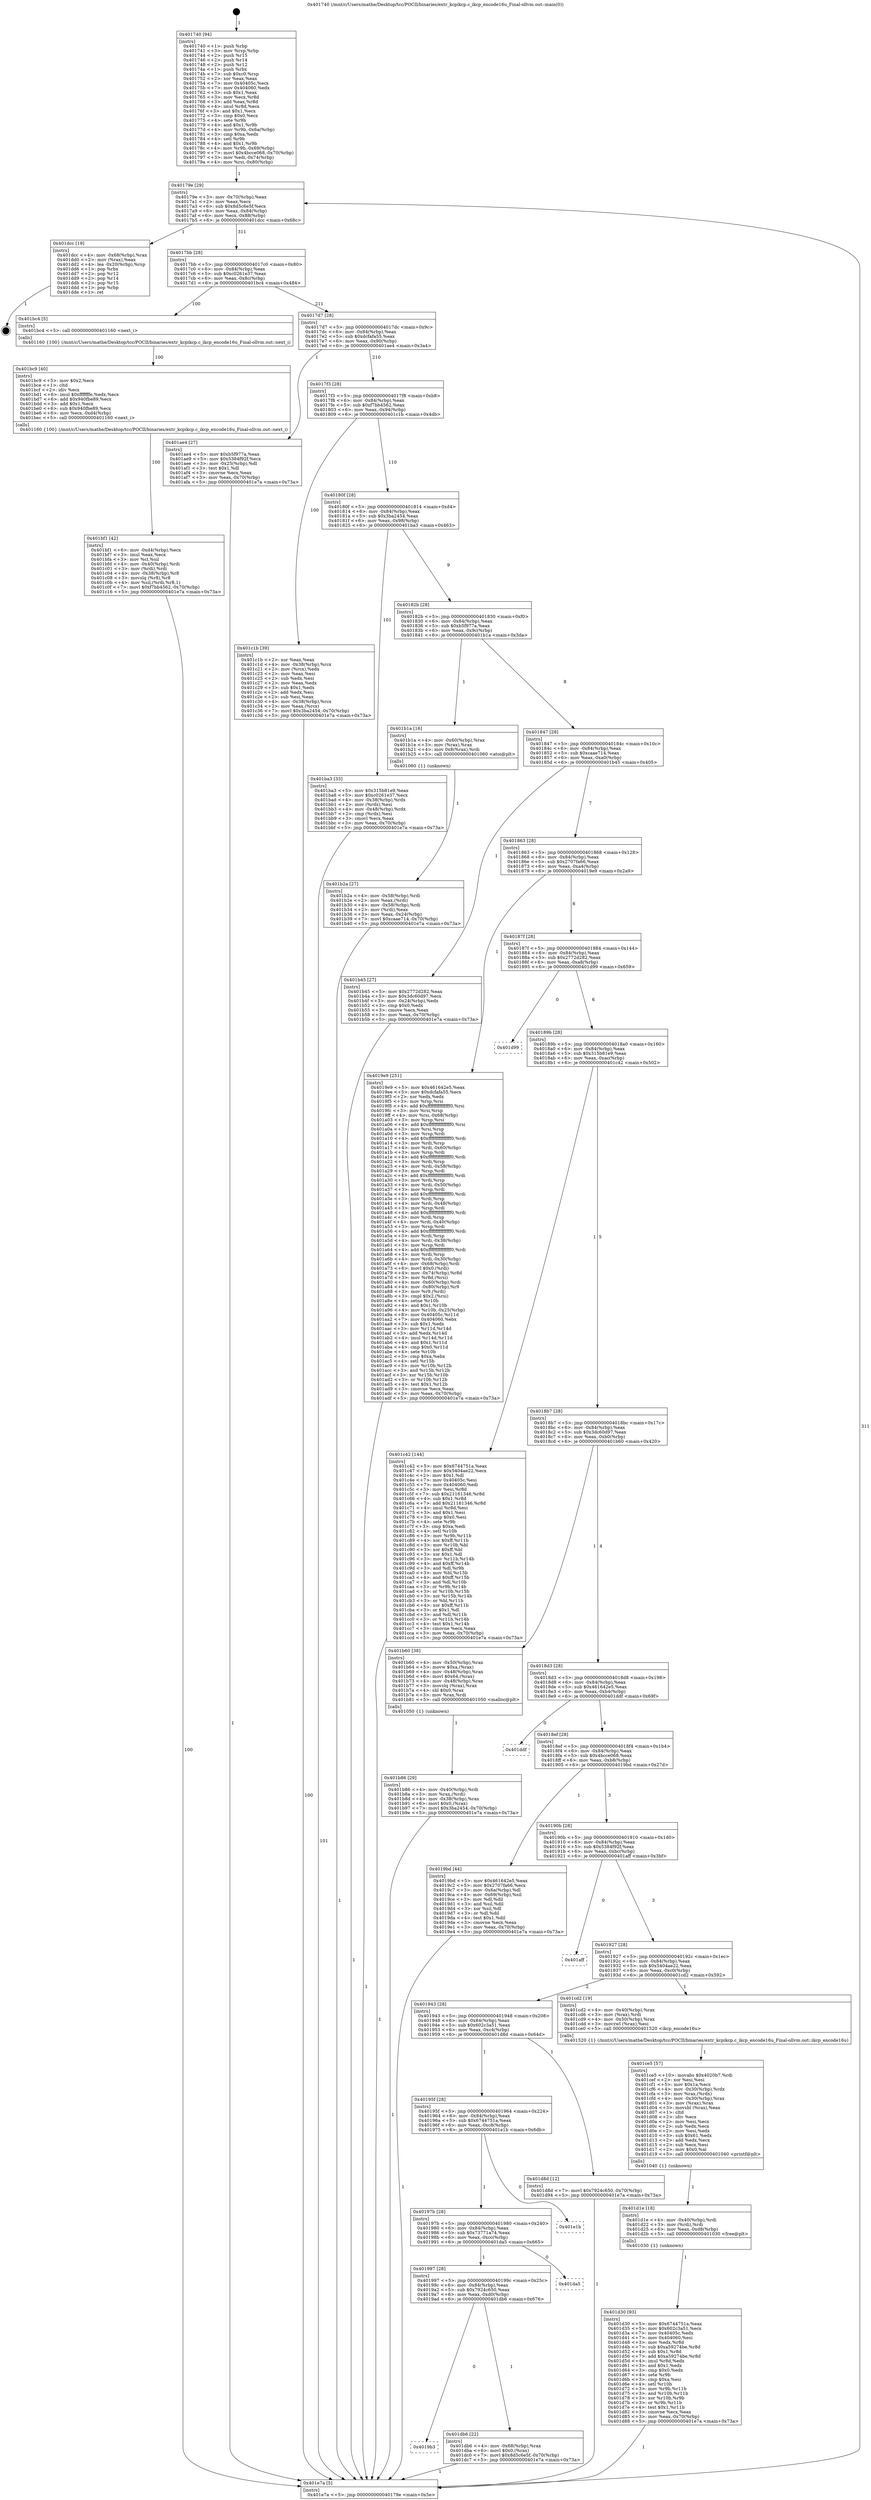 digraph "0x401740" {
  label = "0x401740 (/mnt/c/Users/mathe/Desktop/tcc/POCII/binaries/extr_kcpikcp.c_ikcp_encode16u_Final-ollvm.out::main(0))"
  labelloc = "t"
  node[shape=record]

  Entry [label="",width=0.3,height=0.3,shape=circle,fillcolor=black,style=filled]
  "0x40179e" [label="{
     0x40179e [29]\l
     | [instrs]\l
     &nbsp;&nbsp;0x40179e \<+3\>: mov -0x70(%rbp),%eax\l
     &nbsp;&nbsp;0x4017a1 \<+2\>: mov %eax,%ecx\l
     &nbsp;&nbsp;0x4017a3 \<+6\>: sub $0x8d5c6e5f,%ecx\l
     &nbsp;&nbsp;0x4017a9 \<+6\>: mov %eax,-0x84(%rbp)\l
     &nbsp;&nbsp;0x4017af \<+6\>: mov %ecx,-0x88(%rbp)\l
     &nbsp;&nbsp;0x4017b5 \<+6\>: je 0000000000401dcc \<main+0x68c\>\l
  }"]
  "0x401dcc" [label="{
     0x401dcc [19]\l
     | [instrs]\l
     &nbsp;&nbsp;0x401dcc \<+4\>: mov -0x68(%rbp),%rax\l
     &nbsp;&nbsp;0x401dd0 \<+2\>: mov (%rax),%eax\l
     &nbsp;&nbsp;0x401dd2 \<+4\>: lea -0x20(%rbp),%rsp\l
     &nbsp;&nbsp;0x401dd6 \<+1\>: pop %rbx\l
     &nbsp;&nbsp;0x401dd7 \<+2\>: pop %r12\l
     &nbsp;&nbsp;0x401dd9 \<+2\>: pop %r14\l
     &nbsp;&nbsp;0x401ddb \<+2\>: pop %r15\l
     &nbsp;&nbsp;0x401ddd \<+1\>: pop %rbp\l
     &nbsp;&nbsp;0x401dde \<+1\>: ret\l
  }"]
  "0x4017bb" [label="{
     0x4017bb [28]\l
     | [instrs]\l
     &nbsp;&nbsp;0x4017bb \<+5\>: jmp 00000000004017c0 \<main+0x80\>\l
     &nbsp;&nbsp;0x4017c0 \<+6\>: mov -0x84(%rbp),%eax\l
     &nbsp;&nbsp;0x4017c6 \<+5\>: sub $0xc0261e37,%eax\l
     &nbsp;&nbsp;0x4017cb \<+6\>: mov %eax,-0x8c(%rbp)\l
     &nbsp;&nbsp;0x4017d1 \<+6\>: je 0000000000401bc4 \<main+0x484\>\l
  }"]
  Exit [label="",width=0.3,height=0.3,shape=circle,fillcolor=black,style=filled,peripheries=2]
  "0x401bc4" [label="{
     0x401bc4 [5]\l
     | [instrs]\l
     &nbsp;&nbsp;0x401bc4 \<+5\>: call 0000000000401160 \<next_i\>\l
     | [calls]\l
     &nbsp;&nbsp;0x401160 \{100\} (/mnt/c/Users/mathe/Desktop/tcc/POCII/binaries/extr_kcpikcp.c_ikcp_encode16u_Final-ollvm.out::next_i)\l
  }"]
  "0x4017d7" [label="{
     0x4017d7 [28]\l
     | [instrs]\l
     &nbsp;&nbsp;0x4017d7 \<+5\>: jmp 00000000004017dc \<main+0x9c\>\l
     &nbsp;&nbsp;0x4017dc \<+6\>: mov -0x84(%rbp),%eax\l
     &nbsp;&nbsp;0x4017e2 \<+5\>: sub $0xdcfafa55,%eax\l
     &nbsp;&nbsp;0x4017e7 \<+6\>: mov %eax,-0x90(%rbp)\l
     &nbsp;&nbsp;0x4017ed \<+6\>: je 0000000000401ae4 \<main+0x3a4\>\l
  }"]
  "0x4019b3" [label="{
     0x4019b3\l
  }", style=dashed]
  "0x401ae4" [label="{
     0x401ae4 [27]\l
     | [instrs]\l
     &nbsp;&nbsp;0x401ae4 \<+5\>: mov $0xb5f977a,%eax\l
     &nbsp;&nbsp;0x401ae9 \<+5\>: mov $0x5384f92f,%ecx\l
     &nbsp;&nbsp;0x401aee \<+3\>: mov -0x25(%rbp),%dl\l
     &nbsp;&nbsp;0x401af1 \<+3\>: test $0x1,%dl\l
     &nbsp;&nbsp;0x401af4 \<+3\>: cmovne %ecx,%eax\l
     &nbsp;&nbsp;0x401af7 \<+3\>: mov %eax,-0x70(%rbp)\l
     &nbsp;&nbsp;0x401afa \<+5\>: jmp 0000000000401e7a \<main+0x73a\>\l
  }"]
  "0x4017f3" [label="{
     0x4017f3 [28]\l
     | [instrs]\l
     &nbsp;&nbsp;0x4017f3 \<+5\>: jmp 00000000004017f8 \<main+0xb8\>\l
     &nbsp;&nbsp;0x4017f8 \<+6\>: mov -0x84(%rbp),%eax\l
     &nbsp;&nbsp;0x4017fe \<+5\>: sub $0xf7bb4562,%eax\l
     &nbsp;&nbsp;0x401803 \<+6\>: mov %eax,-0x94(%rbp)\l
     &nbsp;&nbsp;0x401809 \<+6\>: je 0000000000401c1b \<main+0x4db\>\l
  }"]
  "0x401db6" [label="{
     0x401db6 [22]\l
     | [instrs]\l
     &nbsp;&nbsp;0x401db6 \<+4\>: mov -0x68(%rbp),%rax\l
     &nbsp;&nbsp;0x401dba \<+6\>: movl $0x0,(%rax)\l
     &nbsp;&nbsp;0x401dc0 \<+7\>: movl $0x8d5c6e5f,-0x70(%rbp)\l
     &nbsp;&nbsp;0x401dc7 \<+5\>: jmp 0000000000401e7a \<main+0x73a\>\l
  }"]
  "0x401c1b" [label="{
     0x401c1b [39]\l
     | [instrs]\l
     &nbsp;&nbsp;0x401c1b \<+2\>: xor %eax,%eax\l
     &nbsp;&nbsp;0x401c1d \<+4\>: mov -0x38(%rbp),%rcx\l
     &nbsp;&nbsp;0x401c21 \<+2\>: mov (%rcx),%edx\l
     &nbsp;&nbsp;0x401c23 \<+2\>: mov %eax,%esi\l
     &nbsp;&nbsp;0x401c25 \<+2\>: sub %edx,%esi\l
     &nbsp;&nbsp;0x401c27 \<+2\>: mov %eax,%edx\l
     &nbsp;&nbsp;0x401c29 \<+3\>: sub $0x1,%edx\l
     &nbsp;&nbsp;0x401c2c \<+2\>: add %edx,%esi\l
     &nbsp;&nbsp;0x401c2e \<+2\>: sub %esi,%eax\l
     &nbsp;&nbsp;0x401c30 \<+4\>: mov -0x38(%rbp),%rcx\l
     &nbsp;&nbsp;0x401c34 \<+2\>: mov %eax,(%rcx)\l
     &nbsp;&nbsp;0x401c36 \<+7\>: movl $0x3ba2454,-0x70(%rbp)\l
     &nbsp;&nbsp;0x401c3d \<+5\>: jmp 0000000000401e7a \<main+0x73a\>\l
  }"]
  "0x40180f" [label="{
     0x40180f [28]\l
     | [instrs]\l
     &nbsp;&nbsp;0x40180f \<+5\>: jmp 0000000000401814 \<main+0xd4\>\l
     &nbsp;&nbsp;0x401814 \<+6\>: mov -0x84(%rbp),%eax\l
     &nbsp;&nbsp;0x40181a \<+5\>: sub $0x3ba2454,%eax\l
     &nbsp;&nbsp;0x40181f \<+6\>: mov %eax,-0x98(%rbp)\l
     &nbsp;&nbsp;0x401825 \<+6\>: je 0000000000401ba3 \<main+0x463\>\l
  }"]
  "0x401997" [label="{
     0x401997 [28]\l
     | [instrs]\l
     &nbsp;&nbsp;0x401997 \<+5\>: jmp 000000000040199c \<main+0x25c\>\l
     &nbsp;&nbsp;0x40199c \<+6\>: mov -0x84(%rbp),%eax\l
     &nbsp;&nbsp;0x4019a2 \<+5\>: sub $0x7924c650,%eax\l
     &nbsp;&nbsp;0x4019a7 \<+6\>: mov %eax,-0xd0(%rbp)\l
     &nbsp;&nbsp;0x4019ad \<+6\>: je 0000000000401db6 \<main+0x676\>\l
  }"]
  "0x401ba3" [label="{
     0x401ba3 [33]\l
     | [instrs]\l
     &nbsp;&nbsp;0x401ba3 \<+5\>: mov $0x315b81e9,%eax\l
     &nbsp;&nbsp;0x401ba8 \<+5\>: mov $0xc0261e37,%ecx\l
     &nbsp;&nbsp;0x401bad \<+4\>: mov -0x38(%rbp),%rdx\l
     &nbsp;&nbsp;0x401bb1 \<+2\>: mov (%rdx),%esi\l
     &nbsp;&nbsp;0x401bb3 \<+4\>: mov -0x48(%rbp),%rdx\l
     &nbsp;&nbsp;0x401bb7 \<+2\>: cmp (%rdx),%esi\l
     &nbsp;&nbsp;0x401bb9 \<+3\>: cmovl %ecx,%eax\l
     &nbsp;&nbsp;0x401bbc \<+3\>: mov %eax,-0x70(%rbp)\l
     &nbsp;&nbsp;0x401bbf \<+5\>: jmp 0000000000401e7a \<main+0x73a\>\l
  }"]
  "0x40182b" [label="{
     0x40182b [28]\l
     | [instrs]\l
     &nbsp;&nbsp;0x40182b \<+5\>: jmp 0000000000401830 \<main+0xf0\>\l
     &nbsp;&nbsp;0x401830 \<+6\>: mov -0x84(%rbp),%eax\l
     &nbsp;&nbsp;0x401836 \<+5\>: sub $0xb5f977a,%eax\l
     &nbsp;&nbsp;0x40183b \<+6\>: mov %eax,-0x9c(%rbp)\l
     &nbsp;&nbsp;0x401841 \<+6\>: je 0000000000401b1a \<main+0x3da\>\l
  }"]
  "0x401da5" [label="{
     0x401da5\l
  }", style=dashed]
  "0x401b1a" [label="{
     0x401b1a [16]\l
     | [instrs]\l
     &nbsp;&nbsp;0x401b1a \<+4\>: mov -0x60(%rbp),%rax\l
     &nbsp;&nbsp;0x401b1e \<+3\>: mov (%rax),%rax\l
     &nbsp;&nbsp;0x401b21 \<+4\>: mov 0x8(%rax),%rdi\l
     &nbsp;&nbsp;0x401b25 \<+5\>: call 0000000000401060 \<atoi@plt\>\l
     | [calls]\l
     &nbsp;&nbsp;0x401060 \{1\} (unknown)\l
  }"]
  "0x401847" [label="{
     0x401847 [28]\l
     | [instrs]\l
     &nbsp;&nbsp;0x401847 \<+5\>: jmp 000000000040184c \<main+0x10c\>\l
     &nbsp;&nbsp;0x40184c \<+6\>: mov -0x84(%rbp),%eax\l
     &nbsp;&nbsp;0x401852 \<+5\>: sub $0xcaae714,%eax\l
     &nbsp;&nbsp;0x401857 \<+6\>: mov %eax,-0xa0(%rbp)\l
     &nbsp;&nbsp;0x40185d \<+6\>: je 0000000000401b45 \<main+0x405\>\l
  }"]
  "0x40197b" [label="{
     0x40197b [28]\l
     | [instrs]\l
     &nbsp;&nbsp;0x40197b \<+5\>: jmp 0000000000401980 \<main+0x240\>\l
     &nbsp;&nbsp;0x401980 \<+6\>: mov -0x84(%rbp),%eax\l
     &nbsp;&nbsp;0x401986 \<+5\>: sub $0x73771a74,%eax\l
     &nbsp;&nbsp;0x40198b \<+6\>: mov %eax,-0xcc(%rbp)\l
     &nbsp;&nbsp;0x401991 \<+6\>: je 0000000000401da5 \<main+0x665\>\l
  }"]
  "0x401b45" [label="{
     0x401b45 [27]\l
     | [instrs]\l
     &nbsp;&nbsp;0x401b45 \<+5\>: mov $0x2772d282,%eax\l
     &nbsp;&nbsp;0x401b4a \<+5\>: mov $0x3dc60d97,%ecx\l
     &nbsp;&nbsp;0x401b4f \<+3\>: mov -0x24(%rbp),%edx\l
     &nbsp;&nbsp;0x401b52 \<+3\>: cmp $0x0,%edx\l
     &nbsp;&nbsp;0x401b55 \<+3\>: cmove %ecx,%eax\l
     &nbsp;&nbsp;0x401b58 \<+3\>: mov %eax,-0x70(%rbp)\l
     &nbsp;&nbsp;0x401b5b \<+5\>: jmp 0000000000401e7a \<main+0x73a\>\l
  }"]
  "0x401863" [label="{
     0x401863 [28]\l
     | [instrs]\l
     &nbsp;&nbsp;0x401863 \<+5\>: jmp 0000000000401868 \<main+0x128\>\l
     &nbsp;&nbsp;0x401868 \<+6\>: mov -0x84(%rbp),%eax\l
     &nbsp;&nbsp;0x40186e \<+5\>: sub $0x2707fa66,%eax\l
     &nbsp;&nbsp;0x401873 \<+6\>: mov %eax,-0xa4(%rbp)\l
     &nbsp;&nbsp;0x401879 \<+6\>: je 00000000004019e9 \<main+0x2a9\>\l
  }"]
  "0x401e1b" [label="{
     0x401e1b\l
  }", style=dashed]
  "0x4019e9" [label="{
     0x4019e9 [251]\l
     | [instrs]\l
     &nbsp;&nbsp;0x4019e9 \<+5\>: mov $0x461642e5,%eax\l
     &nbsp;&nbsp;0x4019ee \<+5\>: mov $0xdcfafa55,%ecx\l
     &nbsp;&nbsp;0x4019f3 \<+2\>: xor %edx,%edx\l
     &nbsp;&nbsp;0x4019f5 \<+3\>: mov %rsp,%rsi\l
     &nbsp;&nbsp;0x4019f8 \<+4\>: add $0xfffffffffffffff0,%rsi\l
     &nbsp;&nbsp;0x4019fc \<+3\>: mov %rsi,%rsp\l
     &nbsp;&nbsp;0x4019ff \<+4\>: mov %rsi,-0x68(%rbp)\l
     &nbsp;&nbsp;0x401a03 \<+3\>: mov %rsp,%rsi\l
     &nbsp;&nbsp;0x401a06 \<+4\>: add $0xfffffffffffffff0,%rsi\l
     &nbsp;&nbsp;0x401a0a \<+3\>: mov %rsi,%rsp\l
     &nbsp;&nbsp;0x401a0d \<+3\>: mov %rsp,%rdi\l
     &nbsp;&nbsp;0x401a10 \<+4\>: add $0xfffffffffffffff0,%rdi\l
     &nbsp;&nbsp;0x401a14 \<+3\>: mov %rdi,%rsp\l
     &nbsp;&nbsp;0x401a17 \<+4\>: mov %rdi,-0x60(%rbp)\l
     &nbsp;&nbsp;0x401a1b \<+3\>: mov %rsp,%rdi\l
     &nbsp;&nbsp;0x401a1e \<+4\>: add $0xfffffffffffffff0,%rdi\l
     &nbsp;&nbsp;0x401a22 \<+3\>: mov %rdi,%rsp\l
     &nbsp;&nbsp;0x401a25 \<+4\>: mov %rdi,-0x58(%rbp)\l
     &nbsp;&nbsp;0x401a29 \<+3\>: mov %rsp,%rdi\l
     &nbsp;&nbsp;0x401a2c \<+4\>: add $0xfffffffffffffff0,%rdi\l
     &nbsp;&nbsp;0x401a30 \<+3\>: mov %rdi,%rsp\l
     &nbsp;&nbsp;0x401a33 \<+4\>: mov %rdi,-0x50(%rbp)\l
     &nbsp;&nbsp;0x401a37 \<+3\>: mov %rsp,%rdi\l
     &nbsp;&nbsp;0x401a3a \<+4\>: add $0xfffffffffffffff0,%rdi\l
     &nbsp;&nbsp;0x401a3e \<+3\>: mov %rdi,%rsp\l
     &nbsp;&nbsp;0x401a41 \<+4\>: mov %rdi,-0x48(%rbp)\l
     &nbsp;&nbsp;0x401a45 \<+3\>: mov %rsp,%rdi\l
     &nbsp;&nbsp;0x401a48 \<+4\>: add $0xfffffffffffffff0,%rdi\l
     &nbsp;&nbsp;0x401a4c \<+3\>: mov %rdi,%rsp\l
     &nbsp;&nbsp;0x401a4f \<+4\>: mov %rdi,-0x40(%rbp)\l
     &nbsp;&nbsp;0x401a53 \<+3\>: mov %rsp,%rdi\l
     &nbsp;&nbsp;0x401a56 \<+4\>: add $0xfffffffffffffff0,%rdi\l
     &nbsp;&nbsp;0x401a5a \<+3\>: mov %rdi,%rsp\l
     &nbsp;&nbsp;0x401a5d \<+4\>: mov %rdi,-0x38(%rbp)\l
     &nbsp;&nbsp;0x401a61 \<+3\>: mov %rsp,%rdi\l
     &nbsp;&nbsp;0x401a64 \<+4\>: add $0xfffffffffffffff0,%rdi\l
     &nbsp;&nbsp;0x401a68 \<+3\>: mov %rdi,%rsp\l
     &nbsp;&nbsp;0x401a6b \<+4\>: mov %rdi,-0x30(%rbp)\l
     &nbsp;&nbsp;0x401a6f \<+4\>: mov -0x68(%rbp),%rdi\l
     &nbsp;&nbsp;0x401a73 \<+6\>: movl $0x0,(%rdi)\l
     &nbsp;&nbsp;0x401a79 \<+4\>: mov -0x74(%rbp),%r8d\l
     &nbsp;&nbsp;0x401a7d \<+3\>: mov %r8d,(%rsi)\l
     &nbsp;&nbsp;0x401a80 \<+4\>: mov -0x60(%rbp),%rdi\l
     &nbsp;&nbsp;0x401a84 \<+4\>: mov -0x80(%rbp),%r9\l
     &nbsp;&nbsp;0x401a88 \<+3\>: mov %r9,(%rdi)\l
     &nbsp;&nbsp;0x401a8b \<+3\>: cmpl $0x2,(%rsi)\l
     &nbsp;&nbsp;0x401a8e \<+4\>: setne %r10b\l
     &nbsp;&nbsp;0x401a92 \<+4\>: and $0x1,%r10b\l
     &nbsp;&nbsp;0x401a96 \<+4\>: mov %r10b,-0x25(%rbp)\l
     &nbsp;&nbsp;0x401a9a \<+8\>: mov 0x40405c,%r11d\l
     &nbsp;&nbsp;0x401aa2 \<+7\>: mov 0x404060,%ebx\l
     &nbsp;&nbsp;0x401aa9 \<+3\>: sub $0x1,%edx\l
     &nbsp;&nbsp;0x401aac \<+3\>: mov %r11d,%r14d\l
     &nbsp;&nbsp;0x401aaf \<+3\>: add %edx,%r14d\l
     &nbsp;&nbsp;0x401ab2 \<+4\>: imul %r14d,%r11d\l
     &nbsp;&nbsp;0x401ab6 \<+4\>: and $0x1,%r11d\l
     &nbsp;&nbsp;0x401aba \<+4\>: cmp $0x0,%r11d\l
     &nbsp;&nbsp;0x401abe \<+4\>: sete %r10b\l
     &nbsp;&nbsp;0x401ac2 \<+3\>: cmp $0xa,%ebx\l
     &nbsp;&nbsp;0x401ac5 \<+4\>: setl %r15b\l
     &nbsp;&nbsp;0x401ac9 \<+3\>: mov %r10b,%r12b\l
     &nbsp;&nbsp;0x401acc \<+3\>: and %r15b,%r12b\l
     &nbsp;&nbsp;0x401acf \<+3\>: xor %r15b,%r10b\l
     &nbsp;&nbsp;0x401ad2 \<+3\>: or %r10b,%r12b\l
     &nbsp;&nbsp;0x401ad5 \<+4\>: test $0x1,%r12b\l
     &nbsp;&nbsp;0x401ad9 \<+3\>: cmovne %ecx,%eax\l
     &nbsp;&nbsp;0x401adc \<+3\>: mov %eax,-0x70(%rbp)\l
     &nbsp;&nbsp;0x401adf \<+5\>: jmp 0000000000401e7a \<main+0x73a\>\l
  }"]
  "0x40187f" [label="{
     0x40187f [28]\l
     | [instrs]\l
     &nbsp;&nbsp;0x40187f \<+5\>: jmp 0000000000401884 \<main+0x144\>\l
     &nbsp;&nbsp;0x401884 \<+6\>: mov -0x84(%rbp),%eax\l
     &nbsp;&nbsp;0x40188a \<+5\>: sub $0x2772d282,%eax\l
     &nbsp;&nbsp;0x40188f \<+6\>: mov %eax,-0xa8(%rbp)\l
     &nbsp;&nbsp;0x401895 \<+6\>: je 0000000000401d99 \<main+0x659\>\l
  }"]
  "0x40195f" [label="{
     0x40195f [28]\l
     | [instrs]\l
     &nbsp;&nbsp;0x40195f \<+5\>: jmp 0000000000401964 \<main+0x224\>\l
     &nbsp;&nbsp;0x401964 \<+6\>: mov -0x84(%rbp),%eax\l
     &nbsp;&nbsp;0x40196a \<+5\>: sub $0x6744751a,%eax\l
     &nbsp;&nbsp;0x40196f \<+6\>: mov %eax,-0xc8(%rbp)\l
     &nbsp;&nbsp;0x401975 \<+6\>: je 0000000000401e1b \<main+0x6db\>\l
  }"]
  "0x401d99" [label="{
     0x401d99\l
  }", style=dashed]
  "0x40189b" [label="{
     0x40189b [28]\l
     | [instrs]\l
     &nbsp;&nbsp;0x40189b \<+5\>: jmp 00000000004018a0 \<main+0x160\>\l
     &nbsp;&nbsp;0x4018a0 \<+6\>: mov -0x84(%rbp),%eax\l
     &nbsp;&nbsp;0x4018a6 \<+5\>: sub $0x315b81e9,%eax\l
     &nbsp;&nbsp;0x4018ab \<+6\>: mov %eax,-0xac(%rbp)\l
     &nbsp;&nbsp;0x4018b1 \<+6\>: je 0000000000401c42 \<main+0x502\>\l
  }"]
  "0x401d8d" [label="{
     0x401d8d [12]\l
     | [instrs]\l
     &nbsp;&nbsp;0x401d8d \<+7\>: movl $0x7924c650,-0x70(%rbp)\l
     &nbsp;&nbsp;0x401d94 \<+5\>: jmp 0000000000401e7a \<main+0x73a\>\l
  }"]
  "0x401c42" [label="{
     0x401c42 [144]\l
     | [instrs]\l
     &nbsp;&nbsp;0x401c42 \<+5\>: mov $0x6744751a,%eax\l
     &nbsp;&nbsp;0x401c47 \<+5\>: mov $0x5404ae22,%ecx\l
     &nbsp;&nbsp;0x401c4c \<+2\>: mov $0x1,%dl\l
     &nbsp;&nbsp;0x401c4e \<+7\>: mov 0x40405c,%esi\l
     &nbsp;&nbsp;0x401c55 \<+7\>: mov 0x404060,%edi\l
     &nbsp;&nbsp;0x401c5c \<+3\>: mov %esi,%r8d\l
     &nbsp;&nbsp;0x401c5f \<+7\>: sub $0x21161346,%r8d\l
     &nbsp;&nbsp;0x401c66 \<+4\>: sub $0x1,%r8d\l
     &nbsp;&nbsp;0x401c6a \<+7\>: add $0x21161346,%r8d\l
     &nbsp;&nbsp;0x401c71 \<+4\>: imul %r8d,%esi\l
     &nbsp;&nbsp;0x401c75 \<+3\>: and $0x1,%esi\l
     &nbsp;&nbsp;0x401c78 \<+3\>: cmp $0x0,%esi\l
     &nbsp;&nbsp;0x401c7b \<+4\>: sete %r9b\l
     &nbsp;&nbsp;0x401c7f \<+3\>: cmp $0xa,%edi\l
     &nbsp;&nbsp;0x401c82 \<+4\>: setl %r10b\l
     &nbsp;&nbsp;0x401c86 \<+3\>: mov %r9b,%r11b\l
     &nbsp;&nbsp;0x401c89 \<+4\>: xor $0xff,%r11b\l
     &nbsp;&nbsp;0x401c8d \<+3\>: mov %r10b,%bl\l
     &nbsp;&nbsp;0x401c90 \<+3\>: xor $0xff,%bl\l
     &nbsp;&nbsp;0x401c93 \<+3\>: xor $0x1,%dl\l
     &nbsp;&nbsp;0x401c96 \<+3\>: mov %r11b,%r14b\l
     &nbsp;&nbsp;0x401c99 \<+4\>: and $0xff,%r14b\l
     &nbsp;&nbsp;0x401c9d \<+3\>: and %dl,%r9b\l
     &nbsp;&nbsp;0x401ca0 \<+3\>: mov %bl,%r15b\l
     &nbsp;&nbsp;0x401ca3 \<+4\>: and $0xff,%r15b\l
     &nbsp;&nbsp;0x401ca7 \<+3\>: and %dl,%r10b\l
     &nbsp;&nbsp;0x401caa \<+3\>: or %r9b,%r14b\l
     &nbsp;&nbsp;0x401cad \<+3\>: or %r10b,%r15b\l
     &nbsp;&nbsp;0x401cb0 \<+3\>: xor %r15b,%r14b\l
     &nbsp;&nbsp;0x401cb3 \<+3\>: or %bl,%r11b\l
     &nbsp;&nbsp;0x401cb6 \<+4\>: xor $0xff,%r11b\l
     &nbsp;&nbsp;0x401cba \<+3\>: or $0x1,%dl\l
     &nbsp;&nbsp;0x401cbd \<+3\>: and %dl,%r11b\l
     &nbsp;&nbsp;0x401cc0 \<+3\>: or %r11b,%r14b\l
     &nbsp;&nbsp;0x401cc3 \<+4\>: test $0x1,%r14b\l
     &nbsp;&nbsp;0x401cc7 \<+3\>: cmovne %ecx,%eax\l
     &nbsp;&nbsp;0x401cca \<+3\>: mov %eax,-0x70(%rbp)\l
     &nbsp;&nbsp;0x401ccd \<+5\>: jmp 0000000000401e7a \<main+0x73a\>\l
  }"]
  "0x4018b7" [label="{
     0x4018b7 [28]\l
     | [instrs]\l
     &nbsp;&nbsp;0x4018b7 \<+5\>: jmp 00000000004018bc \<main+0x17c\>\l
     &nbsp;&nbsp;0x4018bc \<+6\>: mov -0x84(%rbp),%eax\l
     &nbsp;&nbsp;0x4018c2 \<+5\>: sub $0x3dc60d97,%eax\l
     &nbsp;&nbsp;0x4018c7 \<+6\>: mov %eax,-0xb0(%rbp)\l
     &nbsp;&nbsp;0x4018cd \<+6\>: je 0000000000401b60 \<main+0x420\>\l
  }"]
  "0x401d30" [label="{
     0x401d30 [93]\l
     | [instrs]\l
     &nbsp;&nbsp;0x401d30 \<+5\>: mov $0x6744751a,%eax\l
     &nbsp;&nbsp;0x401d35 \<+5\>: mov $0x602c3a51,%ecx\l
     &nbsp;&nbsp;0x401d3a \<+7\>: mov 0x40405c,%edx\l
     &nbsp;&nbsp;0x401d41 \<+7\>: mov 0x404060,%esi\l
     &nbsp;&nbsp;0x401d48 \<+3\>: mov %edx,%r8d\l
     &nbsp;&nbsp;0x401d4b \<+7\>: sub $0xa59274be,%r8d\l
     &nbsp;&nbsp;0x401d52 \<+4\>: sub $0x1,%r8d\l
     &nbsp;&nbsp;0x401d56 \<+7\>: add $0xa59274be,%r8d\l
     &nbsp;&nbsp;0x401d5d \<+4\>: imul %r8d,%edx\l
     &nbsp;&nbsp;0x401d61 \<+3\>: and $0x1,%edx\l
     &nbsp;&nbsp;0x401d64 \<+3\>: cmp $0x0,%edx\l
     &nbsp;&nbsp;0x401d67 \<+4\>: sete %r9b\l
     &nbsp;&nbsp;0x401d6b \<+3\>: cmp $0xa,%esi\l
     &nbsp;&nbsp;0x401d6e \<+4\>: setl %r10b\l
     &nbsp;&nbsp;0x401d72 \<+3\>: mov %r9b,%r11b\l
     &nbsp;&nbsp;0x401d75 \<+3\>: and %r10b,%r11b\l
     &nbsp;&nbsp;0x401d78 \<+3\>: xor %r10b,%r9b\l
     &nbsp;&nbsp;0x401d7b \<+3\>: or %r9b,%r11b\l
     &nbsp;&nbsp;0x401d7e \<+4\>: test $0x1,%r11b\l
     &nbsp;&nbsp;0x401d82 \<+3\>: cmovne %ecx,%eax\l
     &nbsp;&nbsp;0x401d85 \<+3\>: mov %eax,-0x70(%rbp)\l
     &nbsp;&nbsp;0x401d88 \<+5\>: jmp 0000000000401e7a \<main+0x73a\>\l
  }"]
  "0x401b60" [label="{
     0x401b60 [38]\l
     | [instrs]\l
     &nbsp;&nbsp;0x401b60 \<+4\>: mov -0x50(%rbp),%rax\l
     &nbsp;&nbsp;0x401b64 \<+5\>: movw $0xa,(%rax)\l
     &nbsp;&nbsp;0x401b69 \<+4\>: mov -0x48(%rbp),%rax\l
     &nbsp;&nbsp;0x401b6d \<+6\>: movl $0x64,(%rax)\l
     &nbsp;&nbsp;0x401b73 \<+4\>: mov -0x48(%rbp),%rax\l
     &nbsp;&nbsp;0x401b77 \<+3\>: movslq (%rax),%rax\l
     &nbsp;&nbsp;0x401b7a \<+4\>: shl $0x0,%rax\l
     &nbsp;&nbsp;0x401b7e \<+3\>: mov %rax,%rdi\l
     &nbsp;&nbsp;0x401b81 \<+5\>: call 0000000000401050 \<malloc@plt\>\l
     | [calls]\l
     &nbsp;&nbsp;0x401050 \{1\} (unknown)\l
  }"]
  "0x4018d3" [label="{
     0x4018d3 [28]\l
     | [instrs]\l
     &nbsp;&nbsp;0x4018d3 \<+5\>: jmp 00000000004018d8 \<main+0x198\>\l
     &nbsp;&nbsp;0x4018d8 \<+6\>: mov -0x84(%rbp),%eax\l
     &nbsp;&nbsp;0x4018de \<+5\>: sub $0x461642e5,%eax\l
     &nbsp;&nbsp;0x4018e3 \<+6\>: mov %eax,-0xb4(%rbp)\l
     &nbsp;&nbsp;0x4018e9 \<+6\>: je 0000000000401ddf \<main+0x69f\>\l
  }"]
  "0x401d1e" [label="{
     0x401d1e [18]\l
     | [instrs]\l
     &nbsp;&nbsp;0x401d1e \<+4\>: mov -0x40(%rbp),%rdi\l
     &nbsp;&nbsp;0x401d22 \<+3\>: mov (%rdi),%rdi\l
     &nbsp;&nbsp;0x401d25 \<+6\>: mov %eax,-0xd8(%rbp)\l
     &nbsp;&nbsp;0x401d2b \<+5\>: call 0000000000401030 \<free@plt\>\l
     | [calls]\l
     &nbsp;&nbsp;0x401030 \{1\} (unknown)\l
  }"]
  "0x401ddf" [label="{
     0x401ddf\l
  }", style=dashed]
  "0x4018ef" [label="{
     0x4018ef [28]\l
     | [instrs]\l
     &nbsp;&nbsp;0x4018ef \<+5\>: jmp 00000000004018f4 \<main+0x1b4\>\l
     &nbsp;&nbsp;0x4018f4 \<+6\>: mov -0x84(%rbp),%eax\l
     &nbsp;&nbsp;0x4018fa \<+5\>: sub $0x4bcce068,%eax\l
     &nbsp;&nbsp;0x4018ff \<+6\>: mov %eax,-0xb8(%rbp)\l
     &nbsp;&nbsp;0x401905 \<+6\>: je 00000000004019bd \<main+0x27d\>\l
  }"]
  "0x401ce5" [label="{
     0x401ce5 [57]\l
     | [instrs]\l
     &nbsp;&nbsp;0x401ce5 \<+10\>: movabs $0x4020b7,%rdi\l
     &nbsp;&nbsp;0x401cef \<+2\>: xor %esi,%esi\l
     &nbsp;&nbsp;0x401cf1 \<+5\>: mov $0x1a,%ecx\l
     &nbsp;&nbsp;0x401cf6 \<+4\>: mov -0x30(%rbp),%rdx\l
     &nbsp;&nbsp;0x401cfa \<+3\>: mov %rax,(%rdx)\l
     &nbsp;&nbsp;0x401cfd \<+4\>: mov -0x30(%rbp),%rax\l
     &nbsp;&nbsp;0x401d01 \<+3\>: mov (%rax),%rax\l
     &nbsp;&nbsp;0x401d04 \<+3\>: movsbl (%rax),%eax\l
     &nbsp;&nbsp;0x401d07 \<+1\>: cltd\l
     &nbsp;&nbsp;0x401d08 \<+2\>: idiv %ecx\l
     &nbsp;&nbsp;0x401d0a \<+2\>: mov %esi,%ecx\l
     &nbsp;&nbsp;0x401d0c \<+2\>: sub %edx,%ecx\l
     &nbsp;&nbsp;0x401d0e \<+2\>: mov %esi,%edx\l
     &nbsp;&nbsp;0x401d10 \<+3\>: sub $0x61,%edx\l
     &nbsp;&nbsp;0x401d13 \<+2\>: add %edx,%ecx\l
     &nbsp;&nbsp;0x401d15 \<+2\>: sub %ecx,%esi\l
     &nbsp;&nbsp;0x401d17 \<+2\>: mov $0x0,%al\l
     &nbsp;&nbsp;0x401d19 \<+5\>: call 0000000000401040 \<printf@plt\>\l
     | [calls]\l
     &nbsp;&nbsp;0x401040 \{1\} (unknown)\l
  }"]
  "0x4019bd" [label="{
     0x4019bd [44]\l
     | [instrs]\l
     &nbsp;&nbsp;0x4019bd \<+5\>: mov $0x461642e5,%eax\l
     &nbsp;&nbsp;0x4019c2 \<+5\>: mov $0x2707fa66,%ecx\l
     &nbsp;&nbsp;0x4019c7 \<+3\>: mov -0x6a(%rbp),%dl\l
     &nbsp;&nbsp;0x4019ca \<+4\>: mov -0x69(%rbp),%sil\l
     &nbsp;&nbsp;0x4019ce \<+3\>: mov %dl,%dil\l
     &nbsp;&nbsp;0x4019d1 \<+3\>: and %sil,%dil\l
     &nbsp;&nbsp;0x4019d4 \<+3\>: xor %sil,%dl\l
     &nbsp;&nbsp;0x4019d7 \<+3\>: or %dl,%dil\l
     &nbsp;&nbsp;0x4019da \<+4\>: test $0x1,%dil\l
     &nbsp;&nbsp;0x4019de \<+3\>: cmovne %ecx,%eax\l
     &nbsp;&nbsp;0x4019e1 \<+3\>: mov %eax,-0x70(%rbp)\l
     &nbsp;&nbsp;0x4019e4 \<+5\>: jmp 0000000000401e7a \<main+0x73a\>\l
  }"]
  "0x40190b" [label="{
     0x40190b [28]\l
     | [instrs]\l
     &nbsp;&nbsp;0x40190b \<+5\>: jmp 0000000000401910 \<main+0x1d0\>\l
     &nbsp;&nbsp;0x401910 \<+6\>: mov -0x84(%rbp),%eax\l
     &nbsp;&nbsp;0x401916 \<+5\>: sub $0x5384f92f,%eax\l
     &nbsp;&nbsp;0x40191b \<+6\>: mov %eax,-0xbc(%rbp)\l
     &nbsp;&nbsp;0x401921 \<+6\>: je 0000000000401aff \<main+0x3bf\>\l
  }"]
  "0x401e7a" [label="{
     0x401e7a [5]\l
     | [instrs]\l
     &nbsp;&nbsp;0x401e7a \<+5\>: jmp 000000000040179e \<main+0x5e\>\l
  }"]
  "0x401740" [label="{
     0x401740 [94]\l
     | [instrs]\l
     &nbsp;&nbsp;0x401740 \<+1\>: push %rbp\l
     &nbsp;&nbsp;0x401741 \<+3\>: mov %rsp,%rbp\l
     &nbsp;&nbsp;0x401744 \<+2\>: push %r15\l
     &nbsp;&nbsp;0x401746 \<+2\>: push %r14\l
     &nbsp;&nbsp;0x401748 \<+2\>: push %r12\l
     &nbsp;&nbsp;0x40174a \<+1\>: push %rbx\l
     &nbsp;&nbsp;0x40174b \<+7\>: sub $0xc0,%rsp\l
     &nbsp;&nbsp;0x401752 \<+2\>: xor %eax,%eax\l
     &nbsp;&nbsp;0x401754 \<+7\>: mov 0x40405c,%ecx\l
     &nbsp;&nbsp;0x40175b \<+7\>: mov 0x404060,%edx\l
     &nbsp;&nbsp;0x401762 \<+3\>: sub $0x1,%eax\l
     &nbsp;&nbsp;0x401765 \<+3\>: mov %ecx,%r8d\l
     &nbsp;&nbsp;0x401768 \<+3\>: add %eax,%r8d\l
     &nbsp;&nbsp;0x40176b \<+4\>: imul %r8d,%ecx\l
     &nbsp;&nbsp;0x40176f \<+3\>: and $0x1,%ecx\l
     &nbsp;&nbsp;0x401772 \<+3\>: cmp $0x0,%ecx\l
     &nbsp;&nbsp;0x401775 \<+4\>: sete %r9b\l
     &nbsp;&nbsp;0x401779 \<+4\>: and $0x1,%r9b\l
     &nbsp;&nbsp;0x40177d \<+4\>: mov %r9b,-0x6a(%rbp)\l
     &nbsp;&nbsp;0x401781 \<+3\>: cmp $0xa,%edx\l
     &nbsp;&nbsp;0x401784 \<+4\>: setl %r9b\l
     &nbsp;&nbsp;0x401788 \<+4\>: and $0x1,%r9b\l
     &nbsp;&nbsp;0x40178c \<+4\>: mov %r9b,-0x69(%rbp)\l
     &nbsp;&nbsp;0x401790 \<+7\>: movl $0x4bcce068,-0x70(%rbp)\l
     &nbsp;&nbsp;0x401797 \<+3\>: mov %edi,-0x74(%rbp)\l
     &nbsp;&nbsp;0x40179a \<+4\>: mov %rsi,-0x80(%rbp)\l
  }"]
  "0x401943" [label="{
     0x401943 [28]\l
     | [instrs]\l
     &nbsp;&nbsp;0x401943 \<+5\>: jmp 0000000000401948 \<main+0x208\>\l
     &nbsp;&nbsp;0x401948 \<+6\>: mov -0x84(%rbp),%eax\l
     &nbsp;&nbsp;0x40194e \<+5\>: sub $0x602c3a51,%eax\l
     &nbsp;&nbsp;0x401953 \<+6\>: mov %eax,-0xc4(%rbp)\l
     &nbsp;&nbsp;0x401959 \<+6\>: je 0000000000401d8d \<main+0x64d\>\l
  }"]
  "0x401b2a" [label="{
     0x401b2a [27]\l
     | [instrs]\l
     &nbsp;&nbsp;0x401b2a \<+4\>: mov -0x58(%rbp),%rdi\l
     &nbsp;&nbsp;0x401b2e \<+2\>: mov %eax,(%rdi)\l
     &nbsp;&nbsp;0x401b30 \<+4\>: mov -0x58(%rbp),%rdi\l
     &nbsp;&nbsp;0x401b34 \<+2\>: mov (%rdi),%eax\l
     &nbsp;&nbsp;0x401b36 \<+3\>: mov %eax,-0x24(%rbp)\l
     &nbsp;&nbsp;0x401b39 \<+7\>: movl $0xcaae714,-0x70(%rbp)\l
     &nbsp;&nbsp;0x401b40 \<+5\>: jmp 0000000000401e7a \<main+0x73a\>\l
  }"]
  "0x401b86" [label="{
     0x401b86 [29]\l
     | [instrs]\l
     &nbsp;&nbsp;0x401b86 \<+4\>: mov -0x40(%rbp),%rdi\l
     &nbsp;&nbsp;0x401b8a \<+3\>: mov %rax,(%rdi)\l
     &nbsp;&nbsp;0x401b8d \<+4\>: mov -0x38(%rbp),%rax\l
     &nbsp;&nbsp;0x401b91 \<+6\>: movl $0x0,(%rax)\l
     &nbsp;&nbsp;0x401b97 \<+7\>: movl $0x3ba2454,-0x70(%rbp)\l
     &nbsp;&nbsp;0x401b9e \<+5\>: jmp 0000000000401e7a \<main+0x73a\>\l
  }"]
  "0x401bc9" [label="{
     0x401bc9 [40]\l
     | [instrs]\l
     &nbsp;&nbsp;0x401bc9 \<+5\>: mov $0x2,%ecx\l
     &nbsp;&nbsp;0x401bce \<+1\>: cltd\l
     &nbsp;&nbsp;0x401bcf \<+2\>: idiv %ecx\l
     &nbsp;&nbsp;0x401bd1 \<+6\>: imul $0xfffffffe,%edx,%ecx\l
     &nbsp;&nbsp;0x401bd7 \<+6\>: add $0x940fbe89,%ecx\l
     &nbsp;&nbsp;0x401bdd \<+3\>: add $0x1,%ecx\l
     &nbsp;&nbsp;0x401be0 \<+6\>: sub $0x940fbe89,%ecx\l
     &nbsp;&nbsp;0x401be6 \<+6\>: mov %ecx,-0xd4(%rbp)\l
     &nbsp;&nbsp;0x401bec \<+5\>: call 0000000000401160 \<next_i\>\l
     | [calls]\l
     &nbsp;&nbsp;0x401160 \{100\} (/mnt/c/Users/mathe/Desktop/tcc/POCII/binaries/extr_kcpikcp.c_ikcp_encode16u_Final-ollvm.out::next_i)\l
  }"]
  "0x401bf1" [label="{
     0x401bf1 [42]\l
     | [instrs]\l
     &nbsp;&nbsp;0x401bf1 \<+6\>: mov -0xd4(%rbp),%ecx\l
     &nbsp;&nbsp;0x401bf7 \<+3\>: imul %eax,%ecx\l
     &nbsp;&nbsp;0x401bfa \<+3\>: mov %cl,%sil\l
     &nbsp;&nbsp;0x401bfd \<+4\>: mov -0x40(%rbp),%rdi\l
     &nbsp;&nbsp;0x401c01 \<+3\>: mov (%rdi),%rdi\l
     &nbsp;&nbsp;0x401c04 \<+4\>: mov -0x38(%rbp),%r8\l
     &nbsp;&nbsp;0x401c08 \<+3\>: movslq (%r8),%r8\l
     &nbsp;&nbsp;0x401c0b \<+4\>: mov %sil,(%rdi,%r8,1)\l
     &nbsp;&nbsp;0x401c0f \<+7\>: movl $0xf7bb4562,-0x70(%rbp)\l
     &nbsp;&nbsp;0x401c16 \<+5\>: jmp 0000000000401e7a \<main+0x73a\>\l
  }"]
  "0x401cd2" [label="{
     0x401cd2 [19]\l
     | [instrs]\l
     &nbsp;&nbsp;0x401cd2 \<+4\>: mov -0x40(%rbp),%rax\l
     &nbsp;&nbsp;0x401cd6 \<+3\>: mov (%rax),%rdi\l
     &nbsp;&nbsp;0x401cd9 \<+4\>: mov -0x50(%rbp),%rax\l
     &nbsp;&nbsp;0x401cdd \<+3\>: movzwl (%rax),%esi\l
     &nbsp;&nbsp;0x401ce0 \<+5\>: call 0000000000401520 \<ikcp_encode16u\>\l
     | [calls]\l
     &nbsp;&nbsp;0x401520 \{1\} (/mnt/c/Users/mathe/Desktop/tcc/POCII/binaries/extr_kcpikcp.c_ikcp_encode16u_Final-ollvm.out::ikcp_encode16u)\l
  }"]
  "0x401aff" [label="{
     0x401aff\l
  }", style=dashed]
  "0x401927" [label="{
     0x401927 [28]\l
     | [instrs]\l
     &nbsp;&nbsp;0x401927 \<+5\>: jmp 000000000040192c \<main+0x1ec\>\l
     &nbsp;&nbsp;0x40192c \<+6\>: mov -0x84(%rbp),%eax\l
     &nbsp;&nbsp;0x401932 \<+5\>: sub $0x5404ae22,%eax\l
     &nbsp;&nbsp;0x401937 \<+6\>: mov %eax,-0xc0(%rbp)\l
     &nbsp;&nbsp;0x40193d \<+6\>: je 0000000000401cd2 \<main+0x592\>\l
  }"]
  Entry -> "0x401740" [label=" 1"]
  "0x40179e" -> "0x401dcc" [label=" 1"]
  "0x40179e" -> "0x4017bb" [label=" 311"]
  "0x401dcc" -> Exit [label=" 1"]
  "0x4017bb" -> "0x401bc4" [label=" 100"]
  "0x4017bb" -> "0x4017d7" [label=" 211"]
  "0x401db6" -> "0x401e7a" [label=" 1"]
  "0x4017d7" -> "0x401ae4" [label=" 1"]
  "0x4017d7" -> "0x4017f3" [label=" 210"]
  "0x401997" -> "0x4019b3" [label=" 0"]
  "0x4017f3" -> "0x401c1b" [label=" 100"]
  "0x4017f3" -> "0x40180f" [label=" 110"]
  "0x401997" -> "0x401db6" [label=" 1"]
  "0x40180f" -> "0x401ba3" [label=" 101"]
  "0x40180f" -> "0x40182b" [label=" 9"]
  "0x40197b" -> "0x401997" [label=" 1"]
  "0x40182b" -> "0x401b1a" [label=" 1"]
  "0x40182b" -> "0x401847" [label=" 8"]
  "0x40197b" -> "0x401da5" [label=" 0"]
  "0x401847" -> "0x401b45" [label=" 1"]
  "0x401847" -> "0x401863" [label=" 7"]
  "0x40195f" -> "0x40197b" [label=" 1"]
  "0x401863" -> "0x4019e9" [label=" 1"]
  "0x401863" -> "0x40187f" [label=" 6"]
  "0x40195f" -> "0x401e1b" [label=" 0"]
  "0x40187f" -> "0x401d99" [label=" 0"]
  "0x40187f" -> "0x40189b" [label=" 6"]
  "0x401d8d" -> "0x401e7a" [label=" 1"]
  "0x40189b" -> "0x401c42" [label=" 1"]
  "0x40189b" -> "0x4018b7" [label=" 5"]
  "0x401943" -> "0x40195f" [label=" 1"]
  "0x4018b7" -> "0x401b60" [label=" 1"]
  "0x4018b7" -> "0x4018d3" [label=" 4"]
  "0x401943" -> "0x401d8d" [label=" 1"]
  "0x4018d3" -> "0x401ddf" [label=" 0"]
  "0x4018d3" -> "0x4018ef" [label=" 4"]
  "0x401d30" -> "0x401e7a" [label=" 1"]
  "0x4018ef" -> "0x4019bd" [label=" 1"]
  "0x4018ef" -> "0x40190b" [label=" 3"]
  "0x4019bd" -> "0x401e7a" [label=" 1"]
  "0x401740" -> "0x40179e" [label=" 1"]
  "0x401e7a" -> "0x40179e" [label=" 311"]
  "0x401d1e" -> "0x401d30" [label=" 1"]
  "0x4019e9" -> "0x401e7a" [label=" 1"]
  "0x401ae4" -> "0x401e7a" [label=" 1"]
  "0x401b1a" -> "0x401b2a" [label=" 1"]
  "0x401b2a" -> "0x401e7a" [label=" 1"]
  "0x401b45" -> "0x401e7a" [label=" 1"]
  "0x401b60" -> "0x401b86" [label=" 1"]
  "0x401b86" -> "0x401e7a" [label=" 1"]
  "0x401ba3" -> "0x401e7a" [label=" 101"]
  "0x401bc4" -> "0x401bc9" [label=" 100"]
  "0x401bc9" -> "0x401bf1" [label=" 100"]
  "0x401bf1" -> "0x401e7a" [label=" 100"]
  "0x401c1b" -> "0x401e7a" [label=" 100"]
  "0x401c42" -> "0x401e7a" [label=" 1"]
  "0x401ce5" -> "0x401d1e" [label=" 1"]
  "0x40190b" -> "0x401aff" [label=" 0"]
  "0x40190b" -> "0x401927" [label=" 3"]
  "0x401cd2" -> "0x401ce5" [label=" 1"]
  "0x401927" -> "0x401cd2" [label=" 1"]
  "0x401927" -> "0x401943" [label=" 2"]
}
